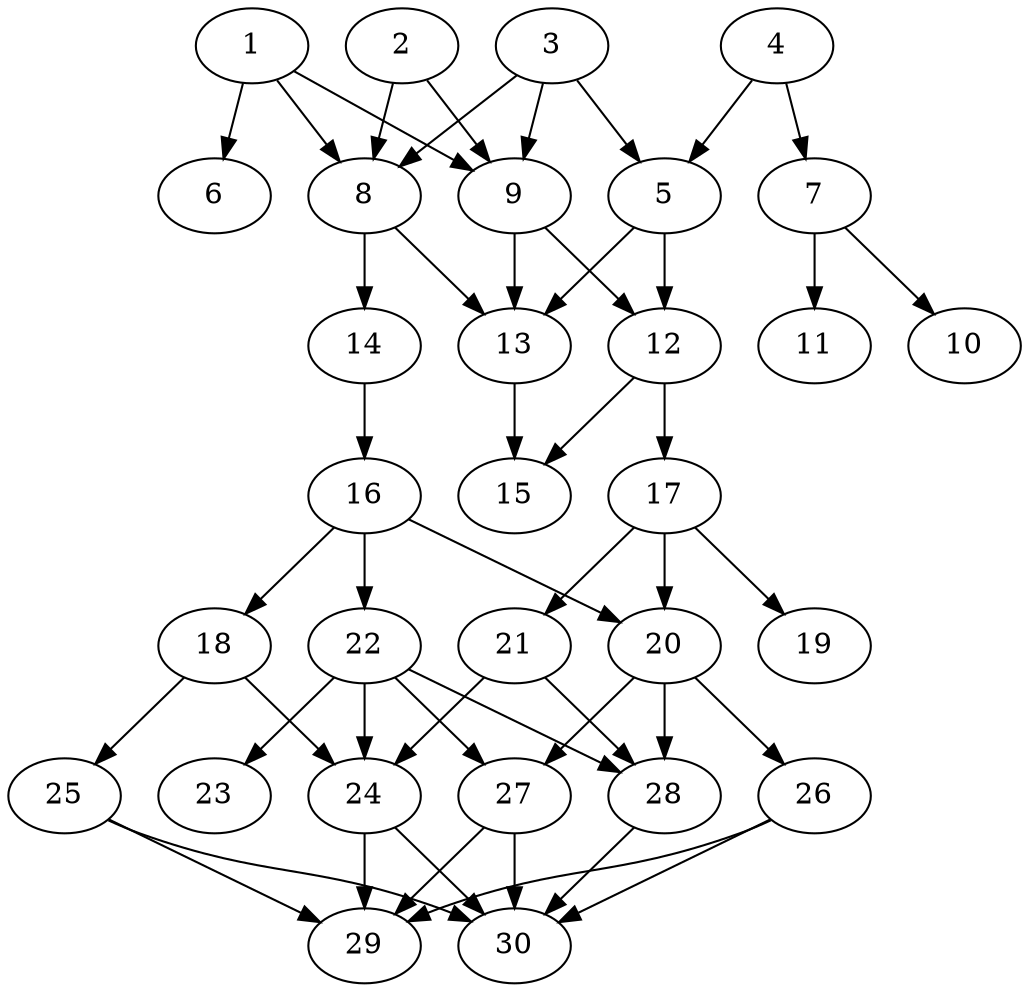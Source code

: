 // DAG automatically generated by daggen at Thu Oct  3 14:04:19 2019
// ./daggen --dot -n 30 --ccr 0.5 --fat 0.5 --regular 0.7 --density 0.7 --mindata 5242880 --maxdata 52428800 
digraph G {
  1 [size="30476288", alpha="0.14", expect_size="15238144"] 
  1 -> 6 [size ="15238144"]
  1 -> 8 [size ="15238144"]
  1 -> 9 [size ="15238144"]
  2 [size="53450752", alpha="0.09", expect_size="26725376"] 
  2 -> 8 [size ="26725376"]
  2 -> 9 [size ="26725376"]
  3 [size="95422464", alpha="0.10", expect_size="47711232"] 
  3 -> 5 [size ="47711232"]
  3 -> 8 [size ="47711232"]
  3 -> 9 [size ="47711232"]
  4 [size="68724736", alpha="0.15", expect_size="34362368"] 
  4 -> 5 [size ="34362368"]
  4 -> 7 [size ="34362368"]
  5 [size="88745984", alpha="0.17", expect_size="44372992"] 
  5 -> 12 [size ="44372992"]
  5 -> 13 [size ="44372992"]
  6 [size="42973184", alpha="0.02", expect_size="21486592"] 
  7 [size="95836160", alpha="0.06", expect_size="47918080"] 
  7 -> 10 [size ="47918080"]
  7 -> 11 [size ="47918080"]
  8 [size="99371008", alpha="0.18", expect_size="49685504"] 
  8 -> 13 [size ="49685504"]
  8 -> 14 [size ="49685504"]
  9 [size="51167232", alpha="0.12", expect_size="25583616"] 
  9 -> 12 [size ="25583616"]
  9 -> 13 [size ="25583616"]
  10 [size="52260864", alpha="0.11", expect_size="26130432"] 
  11 [size="43870208", alpha="0.03", expect_size="21935104"] 
  12 [size="14336000", alpha="0.07", expect_size="7168000"] 
  12 -> 15 [size ="7168000"]
  12 -> 17 [size ="7168000"]
  13 [size="56406016", alpha="0.00", expect_size="28203008"] 
  13 -> 15 [size ="28203008"]
  14 [size="104419328", alpha="0.08", expect_size="52209664"] 
  14 -> 16 [size ="52209664"]
  15 [size="82335744", alpha="0.17", expect_size="41167872"] 
  16 [size="66625536", alpha="0.02", expect_size="33312768"] 
  16 -> 18 [size ="33312768"]
  16 -> 20 [size ="33312768"]
  16 -> 22 [size ="33312768"]
  17 [size="77299712", alpha="0.03", expect_size="38649856"] 
  17 -> 19 [size ="38649856"]
  17 -> 20 [size ="38649856"]
  17 -> 21 [size ="38649856"]
  18 [size="12070912", alpha="0.12", expect_size="6035456"] 
  18 -> 24 [size ="6035456"]
  18 -> 25 [size ="6035456"]
  19 [size="94984192", alpha="0.16", expect_size="47492096"] 
  20 [size="56868864", alpha="0.14", expect_size="28434432"] 
  20 -> 26 [size ="28434432"]
  20 -> 27 [size ="28434432"]
  20 -> 28 [size ="28434432"]
  21 [size="15464448", alpha="0.16", expect_size="7732224"] 
  21 -> 24 [size ="7732224"]
  21 -> 28 [size ="7732224"]
  22 [size="31803392", alpha="0.07", expect_size="15901696"] 
  22 -> 23 [size ="15901696"]
  22 -> 24 [size ="15901696"]
  22 -> 27 [size ="15901696"]
  22 -> 28 [size ="15901696"]
  23 [size="67022848", alpha="0.17", expect_size="33511424"] 
  24 [size="68737024", alpha="0.18", expect_size="34368512"] 
  24 -> 29 [size ="34368512"]
  24 -> 30 [size ="34368512"]
  25 [size="12906496", alpha="0.17", expect_size="6453248"] 
  25 -> 29 [size ="6453248"]
  25 -> 30 [size ="6453248"]
  26 [size="91314176", alpha="0.02", expect_size="45657088"] 
  26 -> 29 [size ="45657088"]
  26 -> 30 [size ="45657088"]
  27 [size="100827136", alpha="0.05", expect_size="50413568"] 
  27 -> 29 [size ="50413568"]
  27 -> 30 [size ="50413568"]
  28 [size="21440512", alpha="0.07", expect_size="10720256"] 
  28 -> 30 [size ="10720256"]
  29 [size="78526464", alpha="0.18", expect_size="39263232"] 
  30 [size="58544128", alpha="0.17", expect_size="29272064"] 
}
